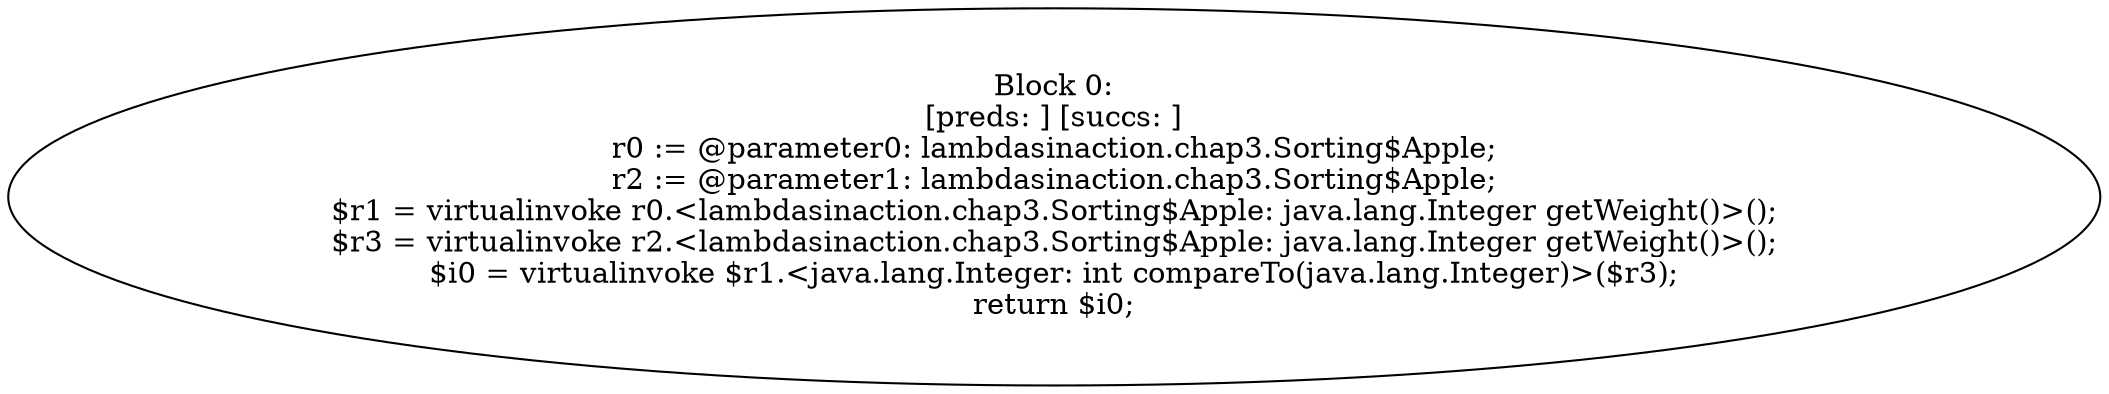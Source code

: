 digraph "unitGraph" {
    "Block 0:
[preds: ] [succs: ]
r0 := @parameter0: lambdasinaction.chap3.Sorting$Apple;
r2 := @parameter1: lambdasinaction.chap3.Sorting$Apple;
$r1 = virtualinvoke r0.<lambdasinaction.chap3.Sorting$Apple: java.lang.Integer getWeight()>();
$r3 = virtualinvoke r2.<lambdasinaction.chap3.Sorting$Apple: java.lang.Integer getWeight()>();
$i0 = virtualinvoke $r1.<java.lang.Integer: int compareTo(java.lang.Integer)>($r3);
return $i0;
"
}
